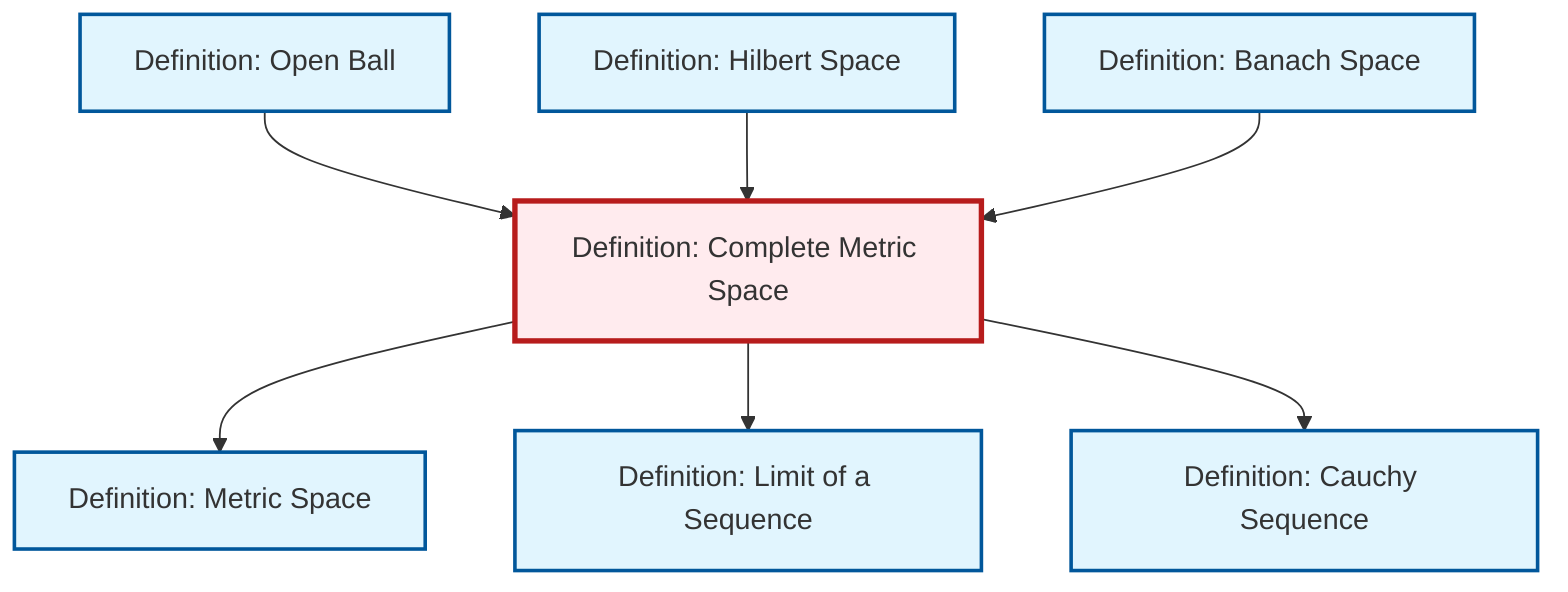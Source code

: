 graph TD
    classDef definition fill:#e1f5fe,stroke:#01579b,stroke-width:2px
    classDef theorem fill:#f3e5f5,stroke:#4a148c,stroke-width:2px
    classDef axiom fill:#fff3e0,stroke:#e65100,stroke-width:2px
    classDef example fill:#e8f5e9,stroke:#1b5e20,stroke-width:2px
    classDef current fill:#ffebee,stroke:#b71c1c,stroke-width:3px
    def-metric-space["Definition: Metric Space"]:::definition
    def-cauchy-sequence["Definition: Cauchy Sequence"]:::definition
    def-banach-space["Definition: Banach Space"]:::definition
    def-complete-metric-space["Definition: Complete Metric Space"]:::definition
    def-hilbert-space["Definition: Hilbert Space"]:::definition
    def-open-ball["Definition: Open Ball"]:::definition
    def-limit["Definition: Limit of a Sequence"]:::definition
    def-open-ball --> def-complete-metric-space
    def-hilbert-space --> def-complete-metric-space
    def-complete-metric-space --> def-metric-space
    def-complete-metric-space --> def-limit
    def-complete-metric-space --> def-cauchy-sequence
    def-banach-space --> def-complete-metric-space
    class def-complete-metric-space current